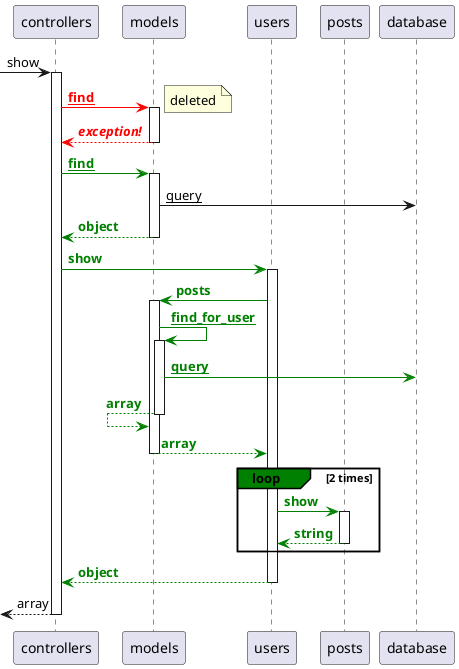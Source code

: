 @startuml
participant controllers as "controllers"
participant models as "models"
participant users as "users"
participant posts as "posts"
participant database as "database"
  [->controllers: show
  activate controllers
    controllers-[#red]>models: <b><color:red><u>find</u></color></b>
    Note right
deleted
    End note
    activate models
    controllers<[#red]--models: <b><color:red><i>exception!</i></color></b>
    deactivate models
    controllers-[#green]>models: <b><color:green><u>find</u></color></b>
    activate models
      models->database: <u>query</u>
    controllers<[#green]--models: <b><color:green>object</color></b>
    deactivate models
    controllers-[#green]>users: <b><color:green>show</color></b>
    activate users
      users-[#green]>models: <b><color:green>posts</color></b>
      activate models
        models-[#green]>models: <b><color:green><u>find_for_user</u></color></b>
        activate models
          models-[#green]>database: <b><color:green><u>query</u></color></b>
        models<[#green]--models: <b><color:green>array</color></b>
        deactivate models
      users<[#green]--models: <b><color:green>array</color></b>
      deactivate models
      Loop#green 2 times
        users-[#green]>posts: <b><color:green>show</color></b>
        activate posts
        users<[#green]--posts: <b><color:green>string</color></b>
        deactivate posts
      End
    controllers<[#green]--users: <b><color:green>object</color></b>
    deactivate users
  [<--controllers: array
  deactivate controllers
@enduml